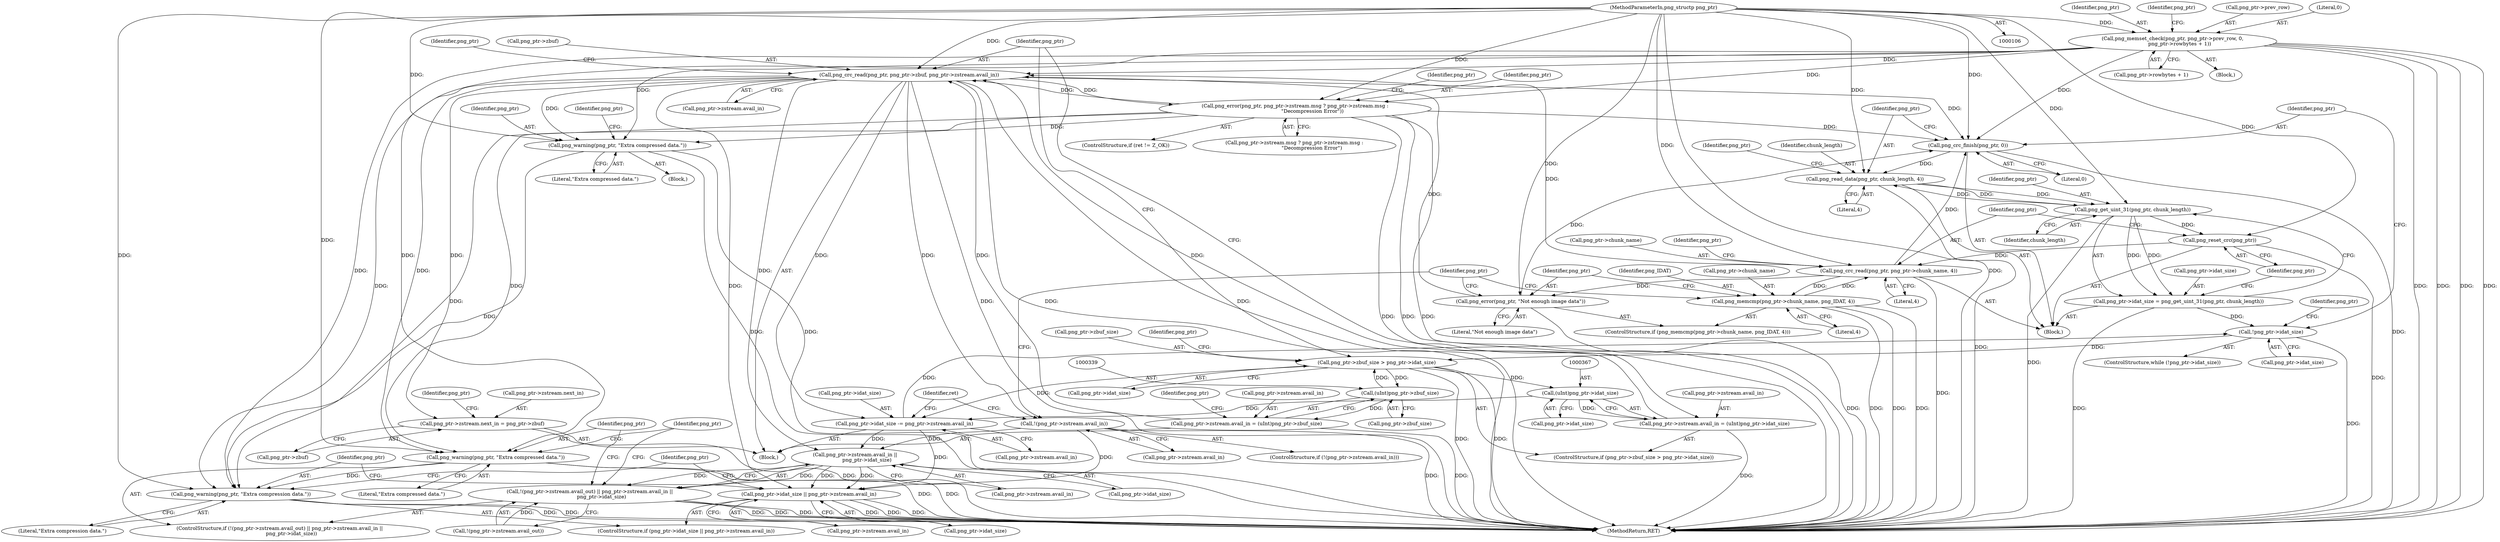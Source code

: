 digraph "0_Chrome_7f3d85b096f66870a15b37c2f40b219b2e292693_18@API" {
"1000371" [label="(Call,png_crc_read(png_ptr, png_ptr->zbuf, png_ptr->zstream.avail_in))"];
"1000147" [label="(Call,png_memset_check(png_ptr, png_ptr->prev_row, 0,\n         png_ptr->rowbytes + 1))"];
"1000107" [label="(MethodParameterIn,png_structp png_ptr)"];
"1000329" [label="(Call,png_error(png_ptr, \"Not enough image data\"))"];
"1000316" [label="(Call,png_crc_read(png_ptr, png_ptr->chunk_name, 4))"];
"1000314" [label="(Call,png_reset_crc(png_ptr))"];
"1000311" [label="(Call,png_get_uint_31(png_ptr, chunk_length))"];
"1000303" [label="(Call,png_read_data(png_ptr, chunk_length, 4))"];
"1000300" [label="(Call,png_crc_finish(png_ptr, 0))"];
"1000371" [label="(Call,png_crc_read(png_ptr, png_ptr->zbuf, png_ptr->zstream.avail_in))"];
"1000438" [label="(Call,png_error(png_ptr, png_ptr->zstream.msg ? png_ptr->zstream.msg :\n                      \"Decompression Error\"))"];
"1000332" [label="(Call,png_ptr->zstream.avail_in = (uInt)png_ptr->zbuf_size)"];
"1000338" [label="(Call,(uInt)png_ptr->zbuf_size)"];
"1000353" [label="(Call,png_ptr->zbuf_size > png_ptr->idat_size)"];
"1000294" [label="(Call,!png_ptr->idat_size)"];
"1000381" [label="(Call,png_ptr->idat_size -= png_ptr->zstream.avail_in)"];
"1000366" [label="(Call,(uInt)png_ptr->idat_size)"];
"1000307" [label="(Call,png_ptr->idat_size = png_get_uint_31(png_ptr, chunk_length))"];
"1000360" [label="(Call,png_ptr->zstream.avail_in = (uInt)png_ptr->idat_size)"];
"1000323" [label="(Call,png_memcmp(png_ptr->chunk_name, png_IDAT, 4))"];
"1000286" [label="(Call,!(png_ptr->zstream.avail_in))"];
"1000411" [label="(Call,png_ptr->zstream.avail_in ||\n               png_ptr->idat_size)"];
"1000404" [label="(Call,!(png_ptr->zstream.avail_out) || png_ptr->zstream.avail_in ||\n               png_ptr->idat_size)"];
"1000482" [label="(Call,png_ptr->idat_size || png_ptr->zstream.avail_in)"];
"1000343" [label="(Call,png_ptr->zstream.next_in = png_ptr->zbuf)"];
"1000420" [label="(Call,png_warning(png_ptr, \"Extra compressed data.\"))"];
"1000491" [label="(Call,png_warning(png_ptr, \"Extra compression data.\"))"];
"1000460" [label="(Call,png_warning(png_ptr, \"Extra compressed data.\"))"];
"1000309" [label="(Identifier,png_ptr)"];
"1000360" [label="(Call,png_ptr->zstream.avail_in = (uInt)png_ptr->idat_size)"];
"1000438" [label="(Call,png_error(png_ptr, png_ptr->zstream.msg ? png_ptr->zstream.msg :\n                      \"Decompression Error\"))"];
"1000460" [label="(Call,png_warning(png_ptr, \"Extra compressed data.\"))"];
"1000311" [label="(Call,png_get_uint_31(png_ptr, chunk_length))"];
"1000333" [label="(Call,png_ptr->zstream.avail_in)"];
"1000376" [label="(Call,png_ptr->zstream.avail_in)"];
"1000332" [label="(Call,png_ptr->zstream.avail_in = (uInt)png_ptr->zbuf_size)"];
"1000417" [label="(Call,png_ptr->idat_size)"];
"1000486" [label="(Call,png_ptr->zstream.avail_in)"];
"1000335" [label="(Identifier,png_ptr)"];
"1000285" [label="(ControlStructure,if (!(png_ptr->zstream.avail_in)))"];
"1000287" [label="(Call,png_ptr->zstream.avail_in)"];
"1000330" [label="(Identifier,png_ptr)"];
"1000422" [label="(Literal,\"Extra compressed data.\")"];
"1000382" [label="(Call,png_ptr->idat_size)"];
"1000295" [label="(Call,png_ptr->idat_size)"];
"1000318" [label="(Call,png_ptr->chunk_name)"];
"1000346" [label="(Identifier,png_ptr)"];
"1000331" [label="(Literal,\"Not enough image data\")"];
"1000294" [label="(Call,!png_ptr->idat_size)"];
"1000420" [label="(Call,png_warning(png_ptr, \"Extra compressed data.\"))"];
"1000456" [label="(Identifier,png_ptr)"];
"1000403" [label="(ControlStructure,if (!(png_ptr->zstream.avail_out) || png_ptr->zstream.avail_in ||\n               png_ptr->idat_size))"];
"1000373" [label="(Call,png_ptr->zbuf)"];
"1000343" [label="(Call,png_ptr->zstream.next_in = png_ptr->zbuf)"];
"1000465" [label="(Identifier,png_ptr)"];
"1000493" [label="(Literal,\"Extra compression data.\")"];
"1000483" [label="(Call,png_ptr->idat_size)"];
"1000404" [label="(Call,!(png_ptr->zstream.avail_out) || png_ptr->zstream.avail_in ||\n               png_ptr->idat_size)"];
"1000439" [label="(Identifier,png_ptr)"];
"1000421" [label="(Identifier,png_ptr)"];
"1000491" [label="(Call,png_warning(png_ptr, \"Extra compression data.\"))"];
"1000286" [label="(Call,!(png_ptr->zstream.avail_in))"];
"1000504" [label="(MethodReturn,RET)"];
"1000322" [label="(ControlStructure,if (png_memcmp(png_ptr->chunk_name, png_IDAT, 4)))"];
"1000462" [label="(Literal,\"Extra compressed data.\")"];
"1000352" [label="(ControlStructure,if (png_ptr->zbuf_size > png_ptr->idat_size))"];
"1000383" [label="(Identifier,png_ptr)"];
"1000315" [label="(Identifier,png_ptr)"];
"1000296" [label="(Identifier,png_ptr)"];
"1000338" [label="(Call,(uInt)png_ptr->zbuf_size)"];
"1000355" [label="(Identifier,png_ptr)"];
"1000305" [label="(Identifier,chunk_length)"];
"1000147" [label="(Call,png_memset_check(png_ptr, png_ptr->prev_row, 0,\n         png_ptr->rowbytes + 1))"];
"1000412" [label="(Call,png_ptr->zstream.avail_in)"];
"1000292" [label="(Block,)"];
"1000312" [label="(Identifier,png_ptr)"];
"1000411" [label="(Call,png_ptr->zstream.avail_in ||\n               png_ptr->idat_size)"];
"1000363" [label="(Identifier,png_ptr)"];
"1000349" [label="(Call,png_ptr->zbuf)"];
"1000153" [label="(Call,png_ptr->rowbytes + 1)"];
"1000461" [label="(Identifier,png_ptr)"];
"1000107" [label="(MethodParameterIn,png_structp png_ptr)"];
"1000371" [label="(Call,png_crc_read(png_ptr, png_ptr->zbuf, png_ptr->zstream.avail_in))"];
"1000316" [label="(Call,png_crc_read(png_ptr, png_ptr->chunk_name, 4))"];
"1000368" [label="(Call,png_ptr->idat_size)"];
"1000302" [label="(Literal,0)"];
"1000327" [label="(Identifier,png_IDAT)"];
"1000344" [label="(Call,png_ptr->zstream.next_in)"];
"1000372" [label="(Identifier,png_ptr)"];
"1000340" [label="(Call,png_ptr->zbuf_size)"];
"1000492" [label="(Identifier,png_ptr)"];
"1000354" [label="(Call,png_ptr->zbuf_size)"];
"1000303" [label="(Call,png_read_data(png_ptr, chunk_length, 4))"];
"1000162" [label="(Identifier,png_ptr)"];
"1000425" [label="(Identifier,png_ptr)"];
"1000381" [label="(Call,png_ptr->idat_size -= png_ptr->zstream.avail_in)"];
"1000497" [label="(Identifier,png_ptr)"];
"1000293" [label="(ControlStructure,while (!png_ptr->idat_size))"];
"1000357" [label="(Call,png_ptr->idat_size)"];
"1000314" [label="(Call,png_reset_crc(png_ptr))"];
"1000481" [label="(ControlStructure,if (png_ptr->idat_size || png_ptr->zstream.avail_in))"];
"1000459" [label="(Block,)"];
"1000308" [label="(Call,png_ptr->idat_size)"];
"1000324" [label="(Call,png_ptr->chunk_name)"];
"1000298" [label="(Block,)"];
"1000323" [label="(Call,png_memcmp(png_ptr->chunk_name, png_IDAT, 4))"];
"1000149" [label="(Call,png_ptr->prev_row)"];
"1000482" [label="(Call,png_ptr->idat_size || png_ptr->zstream.avail_in)"];
"1000141" [label="(Block,)"];
"1000313" [label="(Identifier,chunk_length)"];
"1000366" [label="(Call,(uInt)png_ptr->idat_size)"];
"1000361" [label="(Call,png_ptr->zstream.avail_in)"];
"1000300" [label="(Call,png_crc_finish(png_ptr, 0))"];
"1000317" [label="(Identifier,png_ptr)"];
"1000329" [label="(Call,png_error(png_ptr, \"Not enough image data\"))"];
"1000353" [label="(Call,png_ptr->zbuf_size > png_ptr->idat_size)"];
"1000304" [label="(Identifier,png_ptr)"];
"1000306" [label="(Literal,4)"];
"1000434" [label="(ControlStructure,if (ret != Z_OK))"];
"1000385" [label="(Call,png_ptr->zstream.avail_in)"];
"1000152" [label="(Literal,0)"];
"1000391" [label="(Identifier,ret)"];
"1000325" [label="(Identifier,png_ptr)"];
"1000321" [label="(Literal,4)"];
"1000148" [label="(Identifier,png_ptr)"];
"1000405" [label="(Call,!(png_ptr->zstream.avail_out))"];
"1000307" [label="(Call,png_ptr->idat_size = png_get_uint_31(png_ptr, chunk_length))"];
"1000328" [label="(Literal,4)"];
"1000301" [label="(Identifier,png_ptr)"];
"1000440" [label="(Call,png_ptr->zstream.msg ? png_ptr->zstream.msg :\n                      \"Decompression Error\")"];
"1000371" -> "1000292"  [label="AST: "];
"1000371" -> "1000376"  [label="CFG: "];
"1000372" -> "1000371"  [label="AST: "];
"1000373" -> "1000371"  [label="AST: "];
"1000376" -> "1000371"  [label="AST: "];
"1000383" -> "1000371"  [label="CFG: "];
"1000371" -> "1000504"  [label="DDG: "];
"1000371" -> "1000504"  [label="DDG: "];
"1000371" -> "1000504"  [label="DDG: "];
"1000371" -> "1000286"  [label="DDG: "];
"1000371" -> "1000300"  [label="DDG: "];
"1000371" -> "1000343"  [label="DDG: "];
"1000147" -> "1000371"  [label="DDG: "];
"1000329" -> "1000371"  [label="DDG: "];
"1000316" -> "1000371"  [label="DDG: "];
"1000438" -> "1000371"  [label="DDG: "];
"1000107" -> "1000371"  [label="DDG: "];
"1000332" -> "1000371"  [label="DDG: "];
"1000360" -> "1000371"  [label="DDG: "];
"1000371" -> "1000381"  [label="DDG: "];
"1000371" -> "1000411"  [label="DDG: "];
"1000371" -> "1000420"  [label="DDG: "];
"1000371" -> "1000438"  [label="DDG: "];
"1000371" -> "1000460"  [label="DDG: "];
"1000371" -> "1000482"  [label="DDG: "];
"1000371" -> "1000491"  [label="DDG: "];
"1000147" -> "1000141"  [label="AST: "];
"1000147" -> "1000153"  [label="CFG: "];
"1000148" -> "1000147"  [label="AST: "];
"1000149" -> "1000147"  [label="AST: "];
"1000152" -> "1000147"  [label="AST: "];
"1000153" -> "1000147"  [label="AST: "];
"1000162" -> "1000147"  [label="CFG: "];
"1000147" -> "1000504"  [label="DDG: "];
"1000147" -> "1000504"  [label="DDG: "];
"1000147" -> "1000504"  [label="DDG: "];
"1000147" -> "1000504"  [label="DDG: "];
"1000107" -> "1000147"  [label="DDG: "];
"1000147" -> "1000300"  [label="DDG: "];
"1000147" -> "1000420"  [label="DDG: "];
"1000147" -> "1000438"  [label="DDG: "];
"1000147" -> "1000460"  [label="DDG: "];
"1000147" -> "1000491"  [label="DDG: "];
"1000107" -> "1000106"  [label="AST: "];
"1000107" -> "1000504"  [label="DDG: "];
"1000107" -> "1000300"  [label="DDG: "];
"1000107" -> "1000303"  [label="DDG: "];
"1000107" -> "1000311"  [label="DDG: "];
"1000107" -> "1000314"  [label="DDG: "];
"1000107" -> "1000316"  [label="DDG: "];
"1000107" -> "1000329"  [label="DDG: "];
"1000107" -> "1000420"  [label="DDG: "];
"1000107" -> "1000438"  [label="DDG: "];
"1000107" -> "1000460"  [label="DDG: "];
"1000107" -> "1000491"  [label="DDG: "];
"1000329" -> "1000322"  [label="AST: "];
"1000329" -> "1000331"  [label="CFG: "];
"1000330" -> "1000329"  [label="AST: "];
"1000331" -> "1000329"  [label="AST: "];
"1000296" -> "1000329"  [label="CFG: "];
"1000329" -> "1000504"  [label="DDG: "];
"1000329" -> "1000300"  [label="DDG: "];
"1000316" -> "1000329"  [label="DDG: "];
"1000316" -> "1000298"  [label="AST: "];
"1000316" -> "1000321"  [label="CFG: "];
"1000317" -> "1000316"  [label="AST: "];
"1000318" -> "1000316"  [label="AST: "];
"1000321" -> "1000316"  [label="AST: "];
"1000325" -> "1000316"  [label="CFG: "];
"1000316" -> "1000504"  [label="DDG: "];
"1000316" -> "1000300"  [label="DDG: "];
"1000314" -> "1000316"  [label="DDG: "];
"1000323" -> "1000316"  [label="DDG: "];
"1000316" -> "1000323"  [label="DDG: "];
"1000314" -> "1000298"  [label="AST: "];
"1000314" -> "1000315"  [label="CFG: "];
"1000315" -> "1000314"  [label="AST: "];
"1000317" -> "1000314"  [label="CFG: "];
"1000314" -> "1000504"  [label="DDG: "];
"1000311" -> "1000314"  [label="DDG: "];
"1000311" -> "1000307"  [label="AST: "];
"1000311" -> "1000313"  [label="CFG: "];
"1000312" -> "1000311"  [label="AST: "];
"1000313" -> "1000311"  [label="AST: "];
"1000307" -> "1000311"  [label="CFG: "];
"1000311" -> "1000504"  [label="DDG: "];
"1000311" -> "1000303"  [label="DDG: "];
"1000311" -> "1000307"  [label="DDG: "];
"1000311" -> "1000307"  [label="DDG: "];
"1000303" -> "1000311"  [label="DDG: "];
"1000303" -> "1000311"  [label="DDG: "];
"1000303" -> "1000298"  [label="AST: "];
"1000303" -> "1000306"  [label="CFG: "];
"1000304" -> "1000303"  [label="AST: "];
"1000305" -> "1000303"  [label="AST: "];
"1000306" -> "1000303"  [label="AST: "];
"1000309" -> "1000303"  [label="CFG: "];
"1000303" -> "1000504"  [label="DDG: "];
"1000300" -> "1000303"  [label="DDG: "];
"1000300" -> "1000298"  [label="AST: "];
"1000300" -> "1000302"  [label="CFG: "];
"1000301" -> "1000300"  [label="AST: "];
"1000302" -> "1000300"  [label="AST: "];
"1000304" -> "1000300"  [label="CFG: "];
"1000300" -> "1000504"  [label="DDG: "];
"1000438" -> "1000300"  [label="DDG: "];
"1000438" -> "1000434"  [label="AST: "];
"1000438" -> "1000440"  [label="CFG: "];
"1000439" -> "1000438"  [label="AST: "];
"1000440" -> "1000438"  [label="AST: "];
"1000456" -> "1000438"  [label="CFG: "];
"1000438" -> "1000504"  [label="DDG: "];
"1000438" -> "1000504"  [label="DDG: "];
"1000438" -> "1000504"  [label="DDG: "];
"1000438" -> "1000420"  [label="DDG: "];
"1000438" -> "1000460"  [label="DDG: "];
"1000438" -> "1000491"  [label="DDG: "];
"1000332" -> "1000292"  [label="AST: "];
"1000332" -> "1000338"  [label="CFG: "];
"1000333" -> "1000332"  [label="AST: "];
"1000338" -> "1000332"  [label="AST: "];
"1000346" -> "1000332"  [label="CFG: "];
"1000332" -> "1000504"  [label="DDG: "];
"1000338" -> "1000332"  [label="DDG: "];
"1000338" -> "1000340"  [label="CFG: "];
"1000339" -> "1000338"  [label="AST: "];
"1000340" -> "1000338"  [label="AST: "];
"1000353" -> "1000338"  [label="DDG: "];
"1000338" -> "1000353"  [label="DDG: "];
"1000353" -> "1000352"  [label="AST: "];
"1000353" -> "1000357"  [label="CFG: "];
"1000354" -> "1000353"  [label="AST: "];
"1000357" -> "1000353"  [label="AST: "];
"1000363" -> "1000353"  [label="CFG: "];
"1000372" -> "1000353"  [label="CFG: "];
"1000353" -> "1000504"  [label="DDG: "];
"1000353" -> "1000504"  [label="DDG: "];
"1000294" -> "1000353"  [label="DDG: "];
"1000353" -> "1000366"  [label="DDG: "];
"1000353" -> "1000381"  [label="DDG: "];
"1000294" -> "1000293"  [label="AST: "];
"1000294" -> "1000295"  [label="CFG: "];
"1000295" -> "1000294"  [label="AST: "];
"1000301" -> "1000294"  [label="CFG: "];
"1000335" -> "1000294"  [label="CFG: "];
"1000294" -> "1000504"  [label="DDG: "];
"1000381" -> "1000294"  [label="DDG: "];
"1000307" -> "1000294"  [label="DDG: "];
"1000381" -> "1000292"  [label="AST: "];
"1000381" -> "1000385"  [label="CFG: "];
"1000382" -> "1000381"  [label="AST: "];
"1000385" -> "1000381"  [label="AST: "];
"1000391" -> "1000381"  [label="CFG: "];
"1000366" -> "1000381"  [label="DDG: "];
"1000381" -> "1000411"  [label="DDG: "];
"1000381" -> "1000482"  [label="DDG: "];
"1000366" -> "1000360"  [label="AST: "];
"1000366" -> "1000368"  [label="CFG: "];
"1000367" -> "1000366"  [label="AST: "];
"1000368" -> "1000366"  [label="AST: "];
"1000360" -> "1000366"  [label="CFG: "];
"1000366" -> "1000360"  [label="DDG: "];
"1000307" -> "1000298"  [label="AST: "];
"1000308" -> "1000307"  [label="AST: "];
"1000315" -> "1000307"  [label="CFG: "];
"1000307" -> "1000504"  [label="DDG: "];
"1000360" -> "1000352"  [label="AST: "];
"1000361" -> "1000360"  [label="AST: "];
"1000372" -> "1000360"  [label="CFG: "];
"1000360" -> "1000504"  [label="DDG: "];
"1000323" -> "1000322"  [label="AST: "];
"1000323" -> "1000328"  [label="CFG: "];
"1000324" -> "1000323"  [label="AST: "];
"1000327" -> "1000323"  [label="AST: "];
"1000328" -> "1000323"  [label="AST: "];
"1000296" -> "1000323"  [label="CFG: "];
"1000330" -> "1000323"  [label="CFG: "];
"1000323" -> "1000504"  [label="DDG: "];
"1000323" -> "1000504"  [label="DDG: "];
"1000323" -> "1000504"  [label="DDG: "];
"1000286" -> "1000285"  [label="AST: "];
"1000286" -> "1000287"  [label="CFG: "];
"1000287" -> "1000286"  [label="AST: "];
"1000296" -> "1000286"  [label="CFG: "];
"1000391" -> "1000286"  [label="CFG: "];
"1000286" -> "1000504"  [label="DDG: "];
"1000286" -> "1000411"  [label="DDG: "];
"1000286" -> "1000482"  [label="DDG: "];
"1000411" -> "1000404"  [label="AST: "];
"1000411" -> "1000412"  [label="CFG: "];
"1000411" -> "1000417"  [label="CFG: "];
"1000412" -> "1000411"  [label="AST: "];
"1000417" -> "1000411"  [label="AST: "];
"1000404" -> "1000411"  [label="CFG: "];
"1000411" -> "1000404"  [label="DDG: "];
"1000411" -> "1000404"  [label="DDG: "];
"1000411" -> "1000482"  [label="DDG: "];
"1000411" -> "1000482"  [label="DDG: "];
"1000404" -> "1000403"  [label="AST: "];
"1000404" -> "1000405"  [label="CFG: "];
"1000405" -> "1000404"  [label="AST: "];
"1000421" -> "1000404"  [label="CFG: "];
"1000425" -> "1000404"  [label="CFG: "];
"1000404" -> "1000504"  [label="DDG: "];
"1000404" -> "1000504"  [label="DDG: "];
"1000404" -> "1000504"  [label="DDG: "];
"1000405" -> "1000404"  [label="DDG: "];
"1000482" -> "1000481"  [label="AST: "];
"1000482" -> "1000483"  [label="CFG: "];
"1000482" -> "1000486"  [label="CFG: "];
"1000483" -> "1000482"  [label="AST: "];
"1000486" -> "1000482"  [label="AST: "];
"1000492" -> "1000482"  [label="CFG: "];
"1000497" -> "1000482"  [label="CFG: "];
"1000482" -> "1000504"  [label="DDG: "];
"1000482" -> "1000504"  [label="DDG: "];
"1000482" -> "1000504"  [label="DDG: "];
"1000343" -> "1000292"  [label="AST: "];
"1000343" -> "1000349"  [label="CFG: "];
"1000344" -> "1000343"  [label="AST: "];
"1000349" -> "1000343"  [label="AST: "];
"1000355" -> "1000343"  [label="CFG: "];
"1000343" -> "1000504"  [label="DDG: "];
"1000420" -> "1000403"  [label="AST: "];
"1000420" -> "1000422"  [label="CFG: "];
"1000421" -> "1000420"  [label="AST: "];
"1000422" -> "1000420"  [label="AST: "];
"1000425" -> "1000420"  [label="CFG: "];
"1000420" -> "1000504"  [label="DDG: "];
"1000420" -> "1000504"  [label="DDG: "];
"1000420" -> "1000491"  [label="DDG: "];
"1000491" -> "1000481"  [label="AST: "];
"1000491" -> "1000493"  [label="CFG: "];
"1000492" -> "1000491"  [label="AST: "];
"1000493" -> "1000491"  [label="AST: "];
"1000497" -> "1000491"  [label="CFG: "];
"1000491" -> "1000504"  [label="DDG: "];
"1000491" -> "1000504"  [label="DDG: "];
"1000460" -> "1000491"  [label="DDG: "];
"1000460" -> "1000459"  [label="AST: "];
"1000460" -> "1000462"  [label="CFG: "];
"1000461" -> "1000460"  [label="AST: "];
"1000462" -> "1000460"  [label="AST: "];
"1000465" -> "1000460"  [label="CFG: "];
"1000460" -> "1000504"  [label="DDG: "];
"1000460" -> "1000504"  [label="DDG: "];
}

